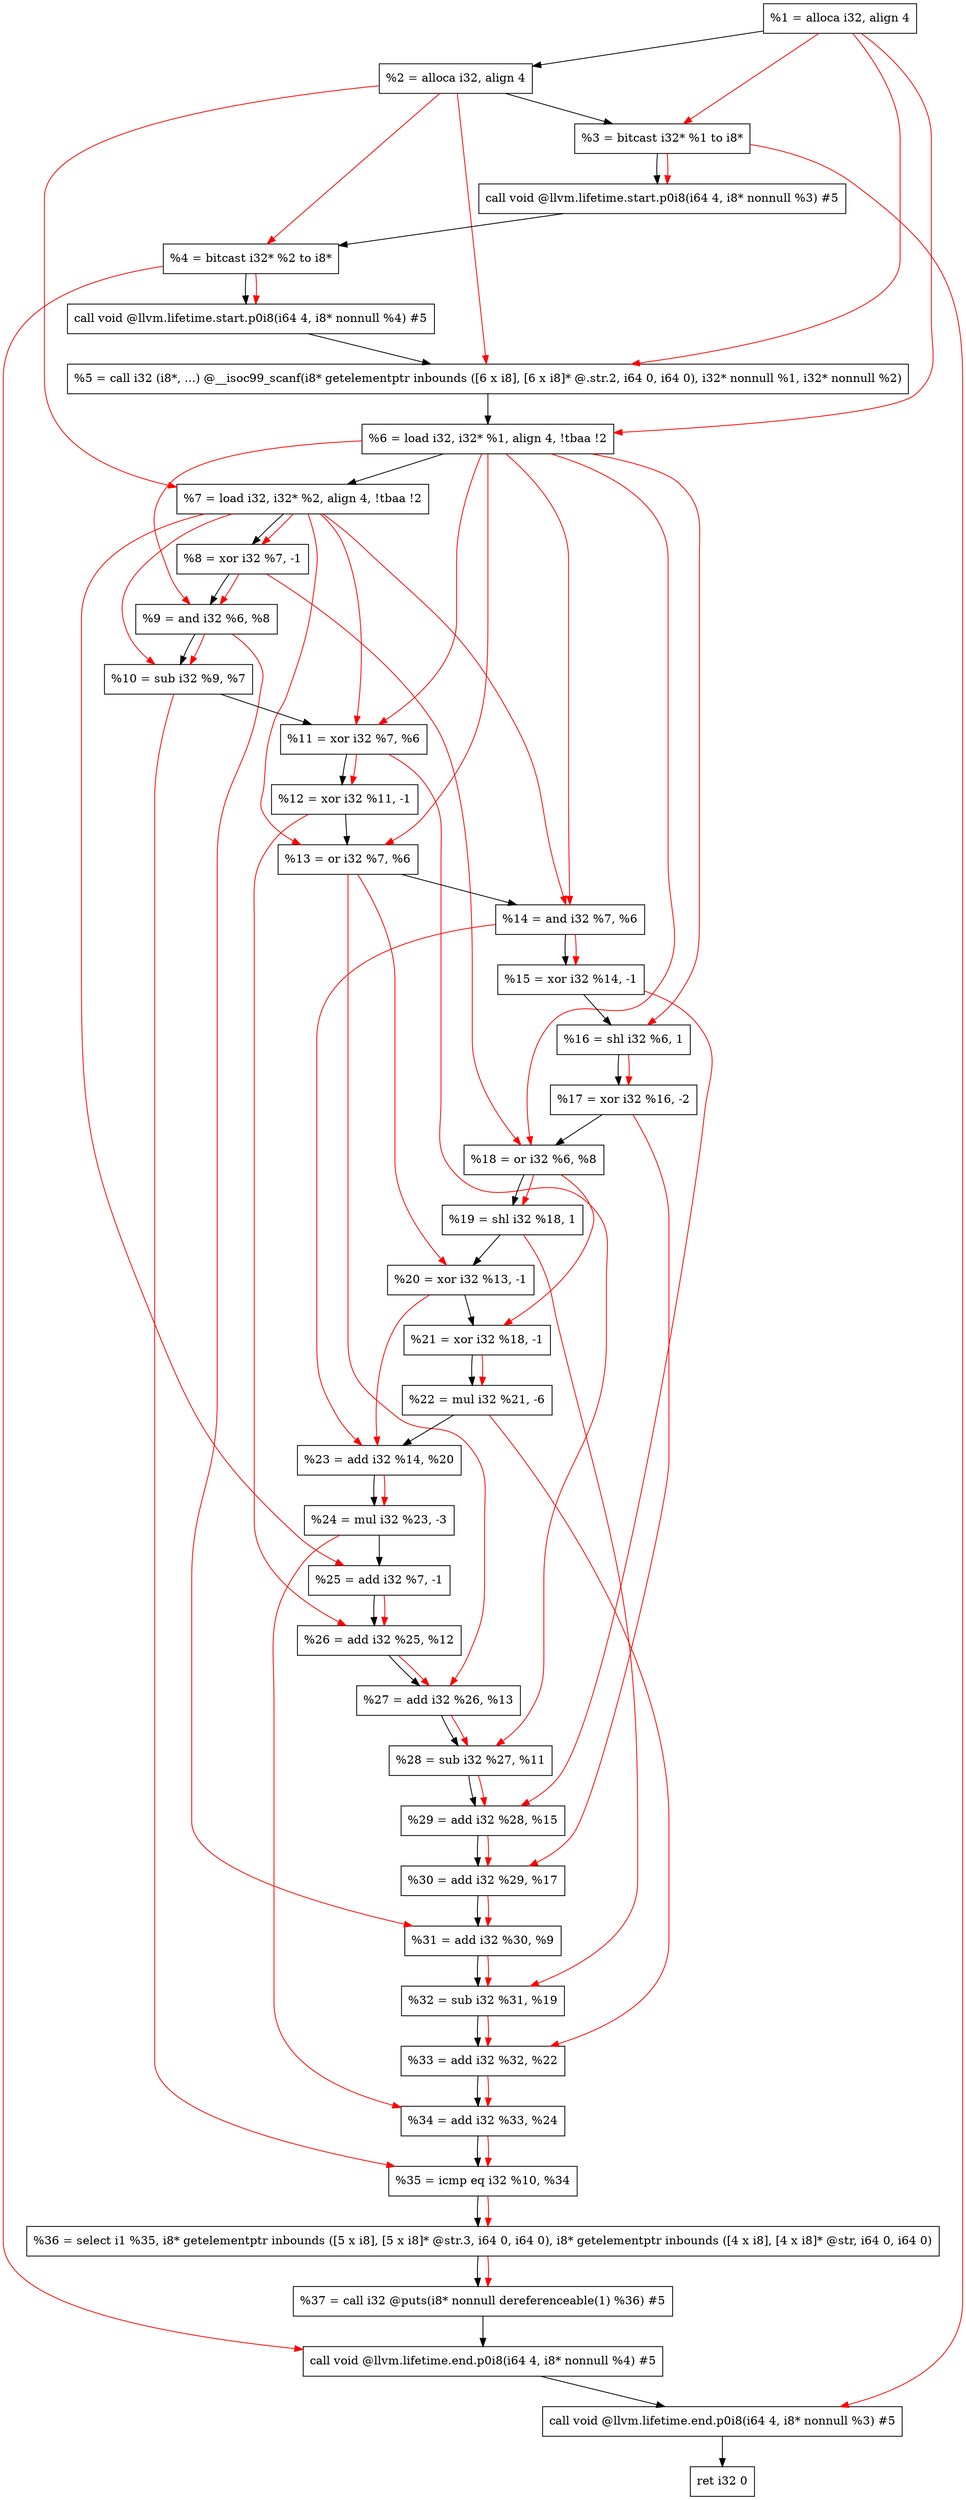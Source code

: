 digraph "DFG for'main' function" {
	Node0x20011b8[shape=record, label="  %1 = alloca i32, align 4"];
	Node0x2001238[shape=record, label="  %2 = alloca i32, align 4"];
	Node0x20012c8[shape=record, label="  %3 = bitcast i32* %1 to i8*"];
	Node0x2001728[shape=record, label="  call void @llvm.lifetime.start.p0i8(i64 4, i8* nonnull %3) #5"];
	Node0x2001808[shape=record, label="  %4 = bitcast i32* %2 to i8*"];
	Node0x2001928[shape=record, label="  call void @llvm.lifetime.start.p0i8(i64 4, i8* nonnull %4) #5"];
	Node0x2001b60[shape=record, label="  %5 = call i32 (i8*, ...) @__isoc99_scanf(i8* getelementptr inbounds ([6 x i8], [6 x i8]* @.str.2, i64 0, i64 0), i32* nonnull %1, i32* nonnull %2)"];
	Node0x2001c18[shape=record, label="  %6 = load i32, i32* %1, align 4, !tbaa !2"];
	Node0x2002b88[shape=record, label="  %7 = load i32, i32* %2, align 4, !tbaa !2"];
	Node0x2003210[shape=record, label="  %8 = xor i32 %7, -1"];
	Node0x2003280[shape=record, label="  %9 = and i32 %6, %8"];
	Node0x20032f0[shape=record, label="  %10 = sub i32 %9, %7"];
	Node0x2003360[shape=record, label="  %11 = xor i32 %7, %6"];
	Node0x20033d0[shape=record, label="  %12 = xor i32 %11, -1"];
	Node0x2003440[shape=record, label="  %13 = or i32 %7, %6"];
	Node0x20034b0[shape=record, label="  %14 = and i32 %7, %6"];
	Node0x2003520[shape=record, label="  %15 = xor i32 %14, -1"];
	Node0x2003590[shape=record, label="  %16 = shl i32 %6, 1"];
	Node0x2003600[shape=record, label="  %17 = xor i32 %16, -2"];
	Node0x2003670[shape=record, label="  %18 = or i32 %6, %8"];
	Node0x20036e0[shape=record, label="  %19 = shl i32 %18, 1"];
	Node0x2003750[shape=record, label="  %20 = xor i32 %13, -1"];
	Node0x20037c0[shape=record, label="  %21 = xor i32 %18, -1"];
	Node0x2003830[shape=record, label="  %22 = mul i32 %21, -6"];
	Node0x20038a0[shape=record, label="  %23 = add i32 %14, %20"];
	Node0x2003910[shape=record, label="  %24 = mul i32 %23, -3"];
	Node0x2003980[shape=record, label="  %25 = add i32 %7, -1"];
	Node0x20039f0[shape=record, label="  %26 = add i32 %25, %12"];
	Node0x2003a60[shape=record, label="  %27 = add i32 %26, %13"];
	Node0x2003ad0[shape=record, label="  %28 = sub i32 %27, %11"];
	Node0x2003b40[shape=record, label="  %29 = add i32 %28, %15"];
	Node0x2003bb0[shape=record, label="  %30 = add i32 %29, %17"];
	Node0x2003c20[shape=record, label="  %31 = add i32 %30, %9"];
	Node0x2003c90[shape=record, label="  %32 = sub i32 %31, %19"];
	Node0x2003d00[shape=record, label="  %33 = add i32 %32, %22"];
	Node0x2003d70[shape=record, label="  %34 = add i32 %33, %24"];
	Node0x2003de0[shape=record, label="  %35 = icmp eq i32 %10, %34"];
	Node0x1fa19d8[shape=record, label="  %36 = select i1 %35, i8* getelementptr inbounds ([5 x i8], [5 x i8]* @str.3, i64 0, i64 0), i8* getelementptr inbounds ([4 x i8], [4 x i8]* @str, i64 0, i64 0)"];
	Node0x2003e70[shape=record, label="  %37 = call i32 @puts(i8* nonnull dereferenceable(1) %36) #5"];
	Node0x20040c8[shape=record, label="  call void @llvm.lifetime.end.p0i8(i64 4, i8* nonnull %4) #5"];
	Node0x2004228[shape=record, label="  call void @llvm.lifetime.end.p0i8(i64 4, i8* nonnull %3) #5"];
	Node0x20042e8[shape=record, label="  ret i32 0"];
	Node0x20011b8 -> Node0x2001238;
	Node0x2001238 -> Node0x20012c8;
	Node0x20012c8 -> Node0x2001728;
	Node0x2001728 -> Node0x2001808;
	Node0x2001808 -> Node0x2001928;
	Node0x2001928 -> Node0x2001b60;
	Node0x2001b60 -> Node0x2001c18;
	Node0x2001c18 -> Node0x2002b88;
	Node0x2002b88 -> Node0x2003210;
	Node0x2003210 -> Node0x2003280;
	Node0x2003280 -> Node0x20032f0;
	Node0x20032f0 -> Node0x2003360;
	Node0x2003360 -> Node0x20033d0;
	Node0x20033d0 -> Node0x2003440;
	Node0x2003440 -> Node0x20034b0;
	Node0x20034b0 -> Node0x2003520;
	Node0x2003520 -> Node0x2003590;
	Node0x2003590 -> Node0x2003600;
	Node0x2003600 -> Node0x2003670;
	Node0x2003670 -> Node0x20036e0;
	Node0x20036e0 -> Node0x2003750;
	Node0x2003750 -> Node0x20037c0;
	Node0x20037c0 -> Node0x2003830;
	Node0x2003830 -> Node0x20038a0;
	Node0x20038a0 -> Node0x2003910;
	Node0x2003910 -> Node0x2003980;
	Node0x2003980 -> Node0x20039f0;
	Node0x20039f0 -> Node0x2003a60;
	Node0x2003a60 -> Node0x2003ad0;
	Node0x2003ad0 -> Node0x2003b40;
	Node0x2003b40 -> Node0x2003bb0;
	Node0x2003bb0 -> Node0x2003c20;
	Node0x2003c20 -> Node0x2003c90;
	Node0x2003c90 -> Node0x2003d00;
	Node0x2003d00 -> Node0x2003d70;
	Node0x2003d70 -> Node0x2003de0;
	Node0x2003de0 -> Node0x1fa19d8;
	Node0x1fa19d8 -> Node0x2003e70;
	Node0x2003e70 -> Node0x20040c8;
	Node0x20040c8 -> Node0x2004228;
	Node0x2004228 -> Node0x20042e8;
edge [color=red]
	Node0x20011b8 -> Node0x20012c8;
	Node0x20012c8 -> Node0x2001728;
	Node0x2001238 -> Node0x2001808;
	Node0x2001808 -> Node0x2001928;
	Node0x20011b8 -> Node0x2001b60;
	Node0x2001238 -> Node0x2001b60;
	Node0x20011b8 -> Node0x2001c18;
	Node0x2001238 -> Node0x2002b88;
	Node0x2002b88 -> Node0x2003210;
	Node0x2001c18 -> Node0x2003280;
	Node0x2003210 -> Node0x2003280;
	Node0x2003280 -> Node0x20032f0;
	Node0x2002b88 -> Node0x20032f0;
	Node0x2002b88 -> Node0x2003360;
	Node0x2001c18 -> Node0x2003360;
	Node0x2003360 -> Node0x20033d0;
	Node0x2002b88 -> Node0x2003440;
	Node0x2001c18 -> Node0x2003440;
	Node0x2002b88 -> Node0x20034b0;
	Node0x2001c18 -> Node0x20034b0;
	Node0x20034b0 -> Node0x2003520;
	Node0x2001c18 -> Node0x2003590;
	Node0x2003590 -> Node0x2003600;
	Node0x2001c18 -> Node0x2003670;
	Node0x2003210 -> Node0x2003670;
	Node0x2003670 -> Node0x20036e0;
	Node0x2003440 -> Node0x2003750;
	Node0x2003670 -> Node0x20037c0;
	Node0x20037c0 -> Node0x2003830;
	Node0x20034b0 -> Node0x20038a0;
	Node0x2003750 -> Node0x20038a0;
	Node0x20038a0 -> Node0x2003910;
	Node0x2002b88 -> Node0x2003980;
	Node0x2003980 -> Node0x20039f0;
	Node0x20033d0 -> Node0x20039f0;
	Node0x20039f0 -> Node0x2003a60;
	Node0x2003440 -> Node0x2003a60;
	Node0x2003a60 -> Node0x2003ad0;
	Node0x2003360 -> Node0x2003ad0;
	Node0x2003ad0 -> Node0x2003b40;
	Node0x2003520 -> Node0x2003b40;
	Node0x2003b40 -> Node0x2003bb0;
	Node0x2003600 -> Node0x2003bb0;
	Node0x2003bb0 -> Node0x2003c20;
	Node0x2003280 -> Node0x2003c20;
	Node0x2003c20 -> Node0x2003c90;
	Node0x20036e0 -> Node0x2003c90;
	Node0x2003c90 -> Node0x2003d00;
	Node0x2003830 -> Node0x2003d00;
	Node0x2003d00 -> Node0x2003d70;
	Node0x2003910 -> Node0x2003d70;
	Node0x20032f0 -> Node0x2003de0;
	Node0x2003d70 -> Node0x2003de0;
	Node0x2003de0 -> Node0x1fa19d8;
	Node0x1fa19d8 -> Node0x2003e70;
	Node0x2001808 -> Node0x20040c8;
	Node0x20012c8 -> Node0x2004228;
}
